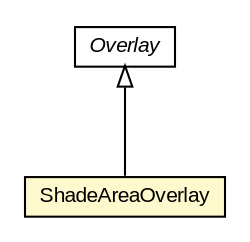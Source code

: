 #!/usr/local/bin/dot
#
# Class diagram 
# Generated by UMLGraph version R5_6-24-gf6e263 (http://www.umlgraph.org/)
#

digraph G {
	edge [fontname="arial",fontsize=10,labelfontname="arial",labelfontsize=10];
	node [fontname="arial",fontsize=10,shape=plaintext];
	nodesep=0.25;
	ranksep=0.5;
	// org.osmdroid.samplefragments.events.SampleLimitedScrollArea.ShadeAreaOverlay
	c97072 [label=<<table title="org.osmdroid.samplefragments.events.SampleLimitedScrollArea.ShadeAreaOverlay" border="0" cellborder="1" cellspacing="0" cellpadding="2" port="p" bgcolor="lemonChiffon" href="./SampleLimitedScrollArea.ShadeAreaOverlay.html">
		<tr><td><table border="0" cellspacing="0" cellpadding="1">
<tr><td align="center" balign="center"> ShadeAreaOverlay </td></tr>
		</table></td></tr>
		</table>>, URL="./SampleLimitedScrollArea.ShadeAreaOverlay.html", fontname="arial", fontcolor="black", fontsize=10.0];
	// org.osmdroid.views.overlay.Overlay
	c97254 [label=<<table title="org.osmdroid.views.overlay.Overlay" border="0" cellborder="1" cellspacing="0" cellpadding="2" port="p" href="../../views/overlay/Overlay.html">
		<tr><td><table border="0" cellspacing="0" cellpadding="1">
<tr><td align="center" balign="center"><font face="arial italic"> Overlay </font></td></tr>
		</table></td></tr>
		</table>>, URL="../../views/overlay/Overlay.html", fontname="arial", fontcolor="black", fontsize=10.0];
	//org.osmdroid.samplefragments.events.SampleLimitedScrollArea.ShadeAreaOverlay extends org.osmdroid.views.overlay.Overlay
	c97254:p -> c97072:p [dir=back,arrowtail=empty];
}


